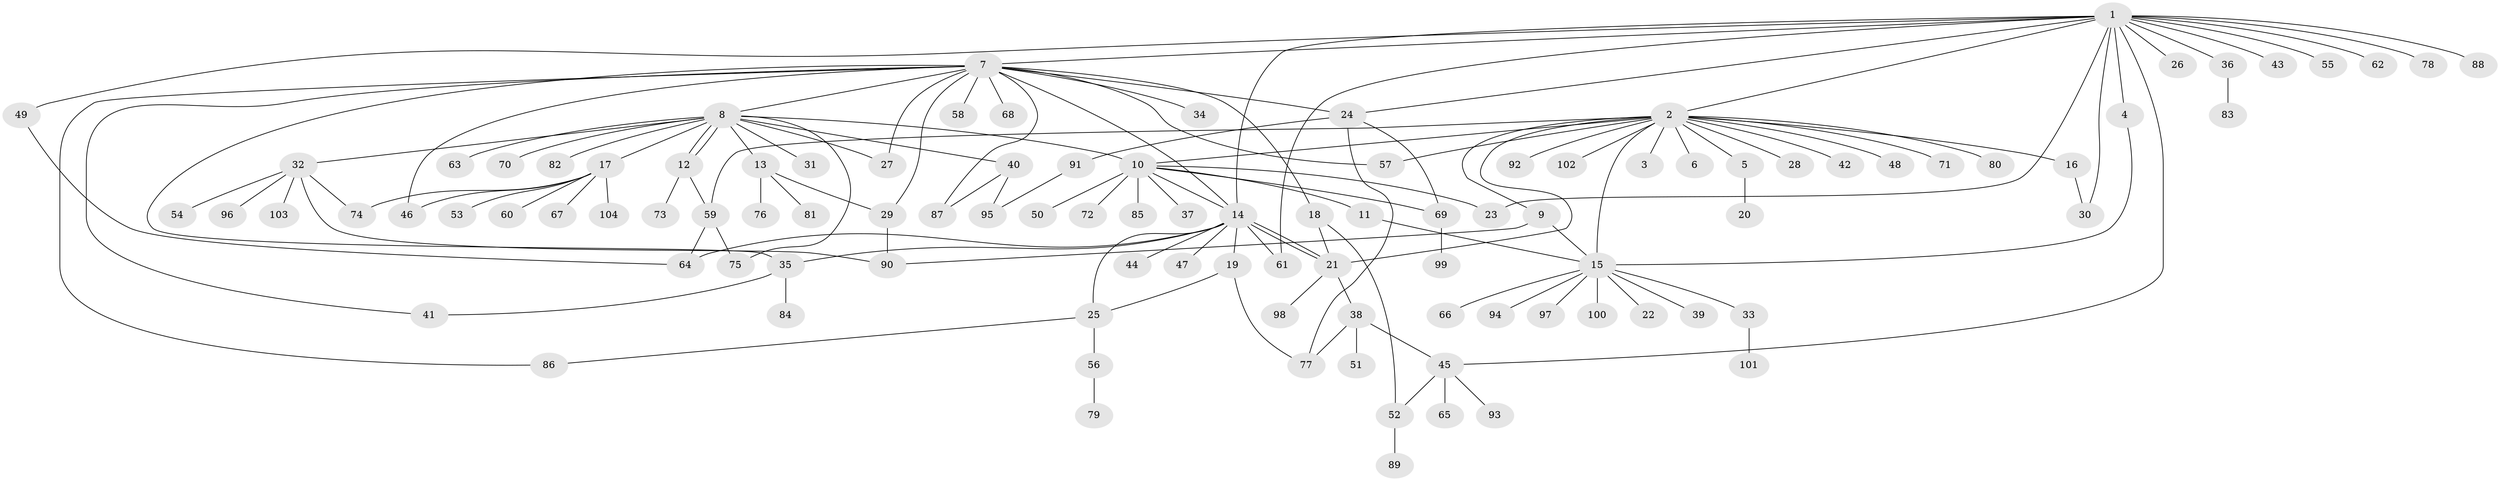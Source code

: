 // coarse degree distribution, {16: 0.0125, 17: 0.0125, 1: 0.5875, 2: 0.1375, 15: 0.0125, 14: 0.0125, 3: 0.075, 18: 0.0125, 11: 0.0125, 7: 0.0125, 4: 0.0875, 6: 0.0125, 5: 0.0125}
// Generated by graph-tools (version 1.1) at 2025/23/03/03/25 07:23:53]
// undirected, 104 vertices, 139 edges
graph export_dot {
graph [start="1"]
  node [color=gray90,style=filled];
  1;
  2;
  3;
  4;
  5;
  6;
  7;
  8;
  9;
  10;
  11;
  12;
  13;
  14;
  15;
  16;
  17;
  18;
  19;
  20;
  21;
  22;
  23;
  24;
  25;
  26;
  27;
  28;
  29;
  30;
  31;
  32;
  33;
  34;
  35;
  36;
  37;
  38;
  39;
  40;
  41;
  42;
  43;
  44;
  45;
  46;
  47;
  48;
  49;
  50;
  51;
  52;
  53;
  54;
  55;
  56;
  57;
  58;
  59;
  60;
  61;
  62;
  63;
  64;
  65;
  66;
  67;
  68;
  69;
  70;
  71;
  72;
  73;
  74;
  75;
  76;
  77;
  78;
  79;
  80;
  81;
  82;
  83;
  84;
  85;
  86;
  87;
  88;
  89;
  90;
  91;
  92;
  93;
  94;
  95;
  96;
  97;
  98;
  99;
  100;
  101;
  102;
  103;
  104;
  1 -- 2;
  1 -- 4;
  1 -- 7;
  1 -- 14;
  1 -- 23;
  1 -- 24;
  1 -- 26;
  1 -- 30;
  1 -- 36;
  1 -- 43;
  1 -- 45;
  1 -- 49;
  1 -- 55;
  1 -- 61;
  1 -- 62;
  1 -- 78;
  1 -- 88;
  2 -- 3;
  2 -- 5;
  2 -- 6;
  2 -- 9;
  2 -- 10;
  2 -- 15;
  2 -- 16;
  2 -- 21;
  2 -- 28;
  2 -- 42;
  2 -- 48;
  2 -- 57;
  2 -- 59;
  2 -- 71;
  2 -- 80;
  2 -- 92;
  2 -- 102;
  4 -- 15;
  5 -- 20;
  7 -- 8;
  7 -- 14;
  7 -- 18;
  7 -- 24;
  7 -- 27;
  7 -- 29;
  7 -- 34;
  7 -- 35;
  7 -- 41;
  7 -- 46;
  7 -- 57;
  7 -- 58;
  7 -- 68;
  7 -- 86;
  7 -- 87;
  8 -- 10;
  8 -- 12;
  8 -- 12;
  8 -- 13;
  8 -- 17;
  8 -- 27;
  8 -- 31;
  8 -- 32;
  8 -- 40;
  8 -- 63;
  8 -- 70;
  8 -- 75;
  8 -- 82;
  9 -- 15;
  9 -- 90;
  10 -- 11;
  10 -- 14;
  10 -- 23;
  10 -- 37;
  10 -- 50;
  10 -- 69;
  10 -- 72;
  10 -- 85;
  11 -- 15;
  12 -- 59;
  12 -- 73;
  13 -- 29;
  13 -- 76;
  13 -- 81;
  14 -- 19;
  14 -- 21;
  14 -- 21;
  14 -- 25;
  14 -- 35;
  14 -- 44;
  14 -- 47;
  14 -- 61;
  14 -- 64;
  15 -- 22;
  15 -- 33;
  15 -- 39;
  15 -- 66;
  15 -- 94;
  15 -- 97;
  15 -- 100;
  16 -- 30;
  17 -- 46;
  17 -- 53;
  17 -- 60;
  17 -- 67;
  17 -- 74;
  17 -- 104;
  18 -- 21;
  18 -- 52;
  19 -- 25;
  19 -- 77;
  21 -- 38;
  21 -- 98;
  24 -- 69;
  24 -- 77;
  24 -- 91;
  25 -- 56;
  25 -- 86;
  29 -- 90;
  32 -- 54;
  32 -- 74;
  32 -- 90;
  32 -- 96;
  32 -- 103;
  33 -- 101;
  35 -- 41;
  35 -- 84;
  36 -- 83;
  38 -- 45;
  38 -- 51;
  38 -- 77;
  40 -- 87;
  40 -- 95;
  45 -- 52;
  45 -- 65;
  45 -- 93;
  49 -- 64;
  52 -- 89;
  56 -- 79;
  59 -- 64;
  59 -- 75;
  69 -- 99;
  91 -- 95;
}
